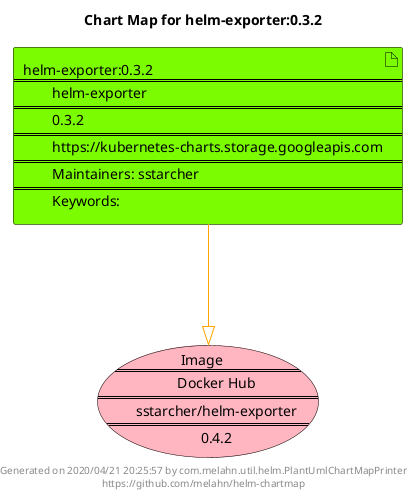 @startuml
skinparam linetype ortho
skinparam backgroundColor white
skinparam usecaseBorderColor black
skinparam usecaseArrowColor LightSlateGray
skinparam artifactBorderColor black
skinparam artifactArrowColor LightSlateGray

title Chart Map for helm-exporter:0.3.2

'There is one referenced Helm Chart
artifact "helm-exporter:0.3.2\n====\n\thelm-exporter\n====\n\t0.3.2\n====\n\thttps://kubernetes-charts.storage.googleapis.com\n====\n\tMaintainers: sstarcher\n====\n\tKeywords: " as helm_exporter_0_3_2 #LawnGreen

'There is one referenced Docker Image
usecase "Image\n====\n\tDocker Hub\n====\n\tsstarcher/helm-exporter\n====\n\t0.4.2" as sstarcher_helm_exporter_0_4_2 #LightPink

'Chart Dependencies
helm_exporter_0_3_2--[#orange]-|>sstarcher_helm_exporter_0_4_2

center footer Generated on 2020/04/21 20:25:57 by com.melahn.util.helm.PlantUmlChartMapPrinter\nhttps://github.com/melahn/helm-chartmap
@enduml
